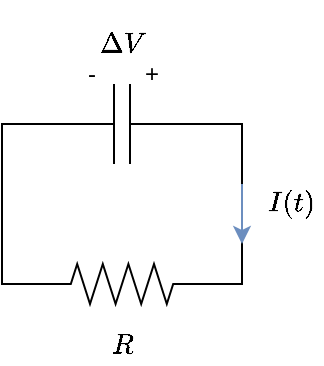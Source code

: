 <mxfile version="24.7.17">
  <diagram name="Pagina-1" id="Xpy6DxXhcYaztmY-4v80">
    <mxGraphModel dx="568" dy="329" grid="1" gridSize="10" guides="1" tooltips="1" connect="1" arrows="1" fold="1" page="1" pageScale="1" pageWidth="827" pageHeight="1169" math="1" shadow="0">
      <root>
        <mxCell id="0" />
        <mxCell id="1" parent="0" />
        <mxCell id="e5qajw0zxpGYO_MxNHqu-1" value="" style="pointerEvents=1;verticalLabelPosition=bottom;shadow=0;dashed=0;align=center;html=1;verticalAlign=top;shape=mxgraph.electrical.resistors.resistor_2;" vertex="1" parent="1">
          <mxGeometry x="320" y="370" width="80" height="20" as="geometry" />
        </mxCell>
        <mxCell id="e5qajw0zxpGYO_MxNHqu-2" value="" style="pointerEvents=1;verticalLabelPosition=bottom;shadow=0;dashed=0;align=center;html=1;verticalAlign=top;shape=mxgraph.electrical.capacitors.capacitor_1;" vertex="1" parent="1">
          <mxGeometry x="320" y="280" width="80" height="40" as="geometry" />
        </mxCell>
        <mxCell id="e5qajw0zxpGYO_MxNHqu-3" style="edgeStyle=orthogonalEdgeStyle;rounded=0;orthogonalLoop=1;jettySize=auto;html=1;entryX=0;entryY=0.5;entryDx=0;entryDy=0;entryPerimeter=0;endArrow=none;endFill=0;" edge="1" parent="1" source="e5qajw0zxpGYO_MxNHqu-2" target="e5qajw0zxpGYO_MxNHqu-1">
          <mxGeometry relative="1" as="geometry">
            <Array as="points">
              <mxPoint x="300" y="300" />
              <mxPoint x="300" y="380" />
            </Array>
          </mxGeometry>
        </mxCell>
        <mxCell id="e5qajw0zxpGYO_MxNHqu-4" style="edgeStyle=orthogonalEdgeStyle;rounded=0;orthogonalLoop=1;jettySize=auto;html=1;entryX=1;entryY=0.5;entryDx=0;entryDy=0;entryPerimeter=0;endArrow=none;endFill=0;" edge="1" parent="1" source="e5qajw0zxpGYO_MxNHqu-2" target="e5qajw0zxpGYO_MxNHqu-1">
          <mxGeometry relative="1" as="geometry">
            <Array as="points">
              <mxPoint x="420" y="300" />
              <mxPoint x="420" y="380" />
            </Array>
          </mxGeometry>
        </mxCell>
        <mxCell id="e5qajw0zxpGYO_MxNHqu-5" value="-" style="text;html=1;align=center;verticalAlign=middle;whiteSpace=wrap;rounded=0;" vertex="1" parent="1">
          <mxGeometry x="340" y="270" width="10" height="10" as="geometry" />
        </mxCell>
        <mxCell id="e5qajw0zxpGYO_MxNHqu-6" value="+" style="text;html=1;align=center;verticalAlign=middle;whiteSpace=wrap;rounded=0;" vertex="1" parent="1">
          <mxGeometry x="370" y="270" width="10" height="10" as="geometry" />
        </mxCell>
        <mxCell id="e5qajw0zxpGYO_MxNHqu-7" value="" style="endArrow=classic;html=1;rounded=0;fillColor=#dae8fc;strokeColor=#6c8ebf;" edge="1" parent="1">
          <mxGeometry width="50" height="50" relative="1" as="geometry">
            <mxPoint x="420" y="330" as="sourcePoint" />
            <mxPoint x="420" y="360" as="targetPoint" />
          </mxGeometry>
        </mxCell>
        <mxCell id="e5qajw0zxpGYO_MxNHqu-8" value="\(I(t)\)" style="text;html=1;align=center;verticalAlign=middle;whiteSpace=wrap;rounded=0;" vertex="1" parent="1">
          <mxGeometry x="430" y="330" width="30" height="20" as="geometry" />
        </mxCell>
        <mxCell id="e5qajw0zxpGYO_MxNHqu-9" value="\(\Delta V\)" style="text;html=1;align=center;verticalAlign=middle;whiteSpace=wrap;rounded=0;" vertex="1" parent="1">
          <mxGeometry x="345" y="250" width="30" height="20" as="geometry" />
        </mxCell>
        <mxCell id="e5qajw0zxpGYO_MxNHqu-10" value="\(R\)" style="text;html=1;align=center;verticalAlign=middle;whiteSpace=wrap;rounded=0;" vertex="1" parent="1">
          <mxGeometry x="345" y="400" width="30" height="20" as="geometry" />
        </mxCell>
      </root>
    </mxGraphModel>
  </diagram>
</mxfile>
